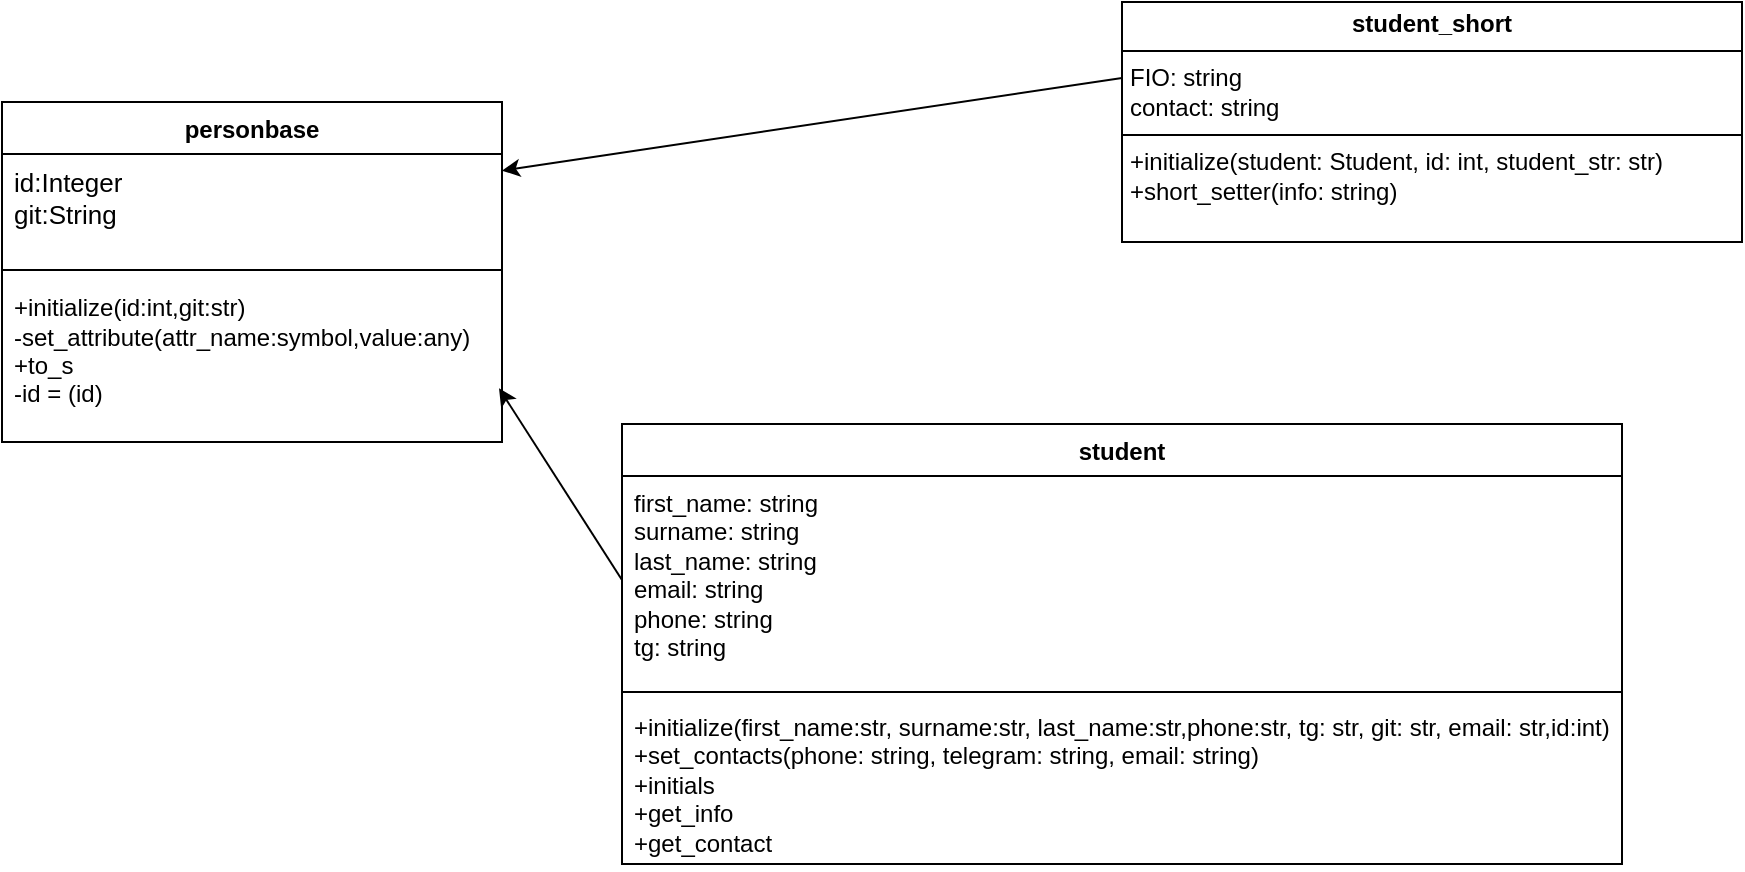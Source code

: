 <mxGraphModel dx="1434" dy="780" grid="1" gridSize="10" guides="1" tooltips="1" connect="1" arrows="1" fold="1" page="1" pageScale="1" pageWidth="827" pageHeight="1169" math="0" shadow="0">
  <root>
    <mxCell id="0" />
    <mxCell id="1" parent="0" />
    <mxCell id="TWZeQBOpbCpTZb6lZ8-Y-5" value="personbase" style="swimlane;fontStyle=1;align=center;verticalAlign=top;childLayout=stackLayout;horizontal=1;startSize=26;horizontalStack=0;resizeParent=1;resizeParentMax=0;resizeLast=0;collapsible=1;marginBottom=0;whiteSpace=wrap;html=1;" parent="1" vertex="1">
      <mxGeometry x="20" y="200" width="250" height="170" as="geometry" />
    </mxCell>
    <mxCell id="TWZeQBOpbCpTZb6lZ8-Y-6" value="&lt;font style=&quot;font-size: 13px;&quot;&gt;id:Integer&lt;/font&gt;&lt;div&gt;&lt;font style=&quot;font-size: 13px;&quot;&gt;git:String&lt;br&gt;&lt;br&gt;&lt;/font&gt;&lt;/div&gt;" style="text;strokeColor=none;fillColor=none;align=left;verticalAlign=top;spacingLeft=4;spacingRight=4;overflow=hidden;rotatable=0;points=[[0,0.5],[1,0.5]];portConstraint=eastwest;whiteSpace=wrap;html=1;" parent="TWZeQBOpbCpTZb6lZ8-Y-5" vertex="1">
      <mxGeometry y="26" width="250" height="54" as="geometry" />
    </mxCell>
    <mxCell id="TWZeQBOpbCpTZb6lZ8-Y-7" value="" style="line;strokeWidth=1;fillColor=none;align=left;verticalAlign=middle;spacingTop=-1;spacingLeft=3;spacingRight=3;rotatable=0;labelPosition=right;points=[];portConstraint=eastwest;strokeColor=inherit;" parent="TWZeQBOpbCpTZb6lZ8-Y-5" vertex="1">
      <mxGeometry y="80" width="250" height="8" as="geometry" />
    </mxCell>
    <mxCell id="TWZeQBOpbCpTZb6lZ8-Y-8" value="&lt;div&gt;&lt;span style=&quot;text-wrap: nowrap;&quot;&gt;+initialize(id:int,git:str)&lt;/span&gt;&lt;span style=&quot;font-size: 13px;&quot;&gt;&lt;br&gt;&lt;/span&gt;&lt;/div&gt;&lt;div&gt;&lt;span style=&quot;text-wrap: nowrap;&quot;&gt;-set_attribute(attr_name:symbol,value:any)&lt;/span&gt;&lt;span style=&quot;text-wrap: nowrap;&quot;&gt;&lt;br&gt;&lt;/span&gt;&lt;/div&gt;&lt;div&gt;&lt;span style=&quot;text-wrap: nowrap;&quot;&gt;+to_s&lt;/span&gt;&lt;span style=&quot;text-wrap: nowrap;&quot;&gt;&lt;br&gt;&lt;/span&gt;&lt;/div&gt;&lt;div&gt;&lt;span style=&quot;text-wrap: nowrap;&quot;&gt;-id = (id)&lt;/span&gt;&lt;/div&gt;" style="text;strokeColor=none;fillColor=none;align=left;verticalAlign=top;spacingLeft=4;spacingRight=4;overflow=hidden;rotatable=0;points=[[0,0.5],[1,0.5]];portConstraint=eastwest;whiteSpace=wrap;html=1;" parent="TWZeQBOpbCpTZb6lZ8-Y-5" vertex="1">
      <mxGeometry y="88" width="250" height="82" as="geometry" />
    </mxCell>
    <mxCell id="TWZeQBOpbCpTZb6lZ8-Y-9" value="student" style="swimlane;fontStyle=1;align=center;verticalAlign=top;childLayout=stackLayout;horizontal=1;startSize=26;horizontalStack=0;resizeParent=1;resizeParentMax=0;resizeLast=0;collapsible=1;marginBottom=0;whiteSpace=wrap;html=1;" parent="1" vertex="1">
      <mxGeometry x="330" y="361" width="500" height="220" as="geometry" />
    </mxCell>
    <mxCell id="TWZeQBOpbCpTZb6lZ8-Y-10" value="&lt;span style=&quot;text-wrap: nowrap;&quot;&gt;first_name: string&lt;/span&gt;&lt;div&gt;&lt;span style=&quot;text-wrap: nowrap;&quot;&gt;surname: string&lt;/span&gt;&lt;span style=&quot;text-wrap: nowrap;&quot;&gt;&lt;br&gt;&lt;/span&gt;&lt;/div&gt;&lt;div&gt;&lt;span style=&quot;text-wrap: nowrap;&quot;&gt;last_name: string&lt;/span&gt;&lt;span style=&quot;text-wrap: nowrap;&quot;&gt;&lt;br&gt;&lt;/span&gt;&lt;/div&gt;&lt;div&gt;&lt;span style=&quot;text-wrap: nowrap;&quot;&gt;email: string&lt;/span&gt;&lt;span style=&quot;text-wrap: nowrap;&quot;&gt;&lt;br&gt;&lt;/span&gt;&lt;/div&gt;&lt;div&gt;&lt;span style=&quot;text-wrap: nowrap;&quot;&gt;phone: string&lt;/span&gt;&lt;span style=&quot;text-wrap: nowrap;&quot;&gt;&lt;br&gt;&lt;/span&gt;&lt;/div&gt;&lt;div&gt;&lt;span style=&quot;text-wrap: nowrap;&quot;&gt;tg: string&lt;/span&gt;&lt;span style=&quot;text-wrap: nowrap;&quot;&gt;&lt;br&gt;&lt;/span&gt;&lt;/div&gt;" style="text;strokeColor=none;fillColor=none;align=left;verticalAlign=top;spacingLeft=4;spacingRight=4;overflow=hidden;rotatable=0;points=[[0,0.5],[1,0.5]];portConstraint=eastwest;whiteSpace=wrap;html=1;" parent="TWZeQBOpbCpTZb6lZ8-Y-9" vertex="1">
      <mxGeometry y="26" width="500" height="104" as="geometry" />
    </mxCell>
    <mxCell id="TWZeQBOpbCpTZb6lZ8-Y-11" value="" style="line;strokeWidth=1;fillColor=none;align=left;verticalAlign=middle;spacingTop=-1;spacingLeft=3;spacingRight=3;rotatable=0;labelPosition=right;points=[];portConstraint=eastwest;strokeColor=inherit;" parent="TWZeQBOpbCpTZb6lZ8-Y-9" vertex="1">
      <mxGeometry y="130" width="500" height="8" as="geometry" />
    </mxCell>
    <mxCell id="TWZeQBOpbCpTZb6lZ8-Y-12" value="&lt;span style=&quot;text-wrap: nowrap;&quot;&gt;+initialize(first_name:str, surname:str, last_name:str,phone:str, tg: str, git: str, email: str,id:int)&lt;/span&gt;&lt;div&gt;&lt;span style=&quot;text-wrap: nowrap;&quot;&gt;+set_contacts(phone: string, telegram: string, email: string)&lt;/span&gt;&lt;span style=&quot;text-wrap: nowrap;&quot;&gt;&lt;br&gt;&lt;/span&gt;&lt;/div&gt;&lt;div&gt;+initials&lt;div style=&quot;padding: 0px; margin: 0px;&quot;&gt;+get_info&lt;div style=&quot;padding: 0px; margin: 0px;&quot;&gt;+get_contact&lt;div style=&quot;padding: 0px; margin: 0px;&quot;&gt;&lt;br style=&quot;padding: 0px; margin: 0px; text-wrap: nowrap;&quot;&gt;&lt;/div&gt;&lt;/div&gt;&lt;/div&gt;&lt;/div&gt;" style="text;strokeColor=none;fillColor=none;align=left;verticalAlign=top;spacingLeft=4;spacingRight=4;overflow=hidden;rotatable=0;points=[[0,0.5],[1,0.5]];portConstraint=eastwest;whiteSpace=wrap;html=1;" parent="TWZeQBOpbCpTZb6lZ8-Y-9" vertex="1">
      <mxGeometry y="138" width="500" height="82" as="geometry" />
    </mxCell>
    <mxCell id="TWZeQBOpbCpTZb6lZ8-Y-21" value="" style="endArrow=classic;html=1;rounded=0;entryX=0.994;entryY=0.672;entryDx=0;entryDy=0;entryPerimeter=0;exitX=0;exitY=0.5;exitDx=0;exitDy=0;" parent="1" source="TWZeQBOpbCpTZb6lZ8-Y-10" target="TWZeQBOpbCpTZb6lZ8-Y-8" edge="1">
      <mxGeometry width="50" height="50" relative="1" as="geometry">
        <mxPoint x="390" y="430" as="sourcePoint" />
        <mxPoint x="440" y="380" as="targetPoint" />
      </mxGeometry>
    </mxCell>
    <mxCell id="TWZeQBOpbCpTZb6lZ8-Y-22" value="" style="endArrow=classic;html=1;rounded=0;exitX=0;exitY=0.5;exitDx=0;exitDy=0;" parent="1" target="TWZeQBOpbCpTZb6lZ8-Y-6" edge="1">
      <mxGeometry width="50" height="50" relative="1" as="geometry">
        <mxPoint x="580" y="188" as="sourcePoint" />
        <mxPoint x="440" y="380" as="targetPoint" />
      </mxGeometry>
    </mxCell>
    <mxCell id="_e97sW0daDQBwRf8x1Wt-1" value="&lt;p style=&quot;margin:0px;margin-top:4px;text-align:center;&quot;&gt;&lt;b&gt;student_short&lt;/b&gt;&lt;/p&gt;&lt;hr size=&quot;1&quot; style=&quot;border-style:solid;&quot;&gt;&lt;p style=&quot;margin:0px;margin-left:4px;&quot;&gt;&lt;span style=&quot;text-wrap: nowrap;&quot;&gt;FIO: string&lt;/span&gt;&lt;br&gt;&lt;/p&gt;&lt;p style=&quot;margin:0px;margin-left:4px;&quot;&gt;&lt;span style=&quot;text-wrap: nowrap;&quot;&gt;contact: string&lt;/span&gt;&lt;span style=&quot;text-wrap: nowrap;&quot;&gt;&lt;br&gt;&lt;/span&gt;&lt;/p&gt;&lt;hr size=&quot;1&quot; style=&quot;border-style:solid;&quot;&gt;&lt;p style=&quot;margin:0px;margin-left:4px;&quot;&gt;&lt;span style=&quot;text-wrap: nowrap;&quot;&gt;+initialize(student: Student, id: int, student_str: str)&lt;/span&gt;&lt;br&gt;&lt;/p&gt;&lt;p style=&quot;margin:0px;margin-left:4px;&quot;&gt;&lt;span style=&quot;text-wrap: nowrap;&quot;&gt;+short_setter(info: string)&lt;/span&gt;&lt;span style=&quot;text-wrap: nowrap;&quot;&gt;&lt;br&gt;&lt;/span&gt;&lt;/p&gt;" style="verticalAlign=top;align=left;overflow=fill;html=1;whiteSpace=wrap;" vertex="1" parent="1">
      <mxGeometry x="580" y="150" width="310" height="120" as="geometry" />
    </mxCell>
  </root>
</mxGraphModel>
